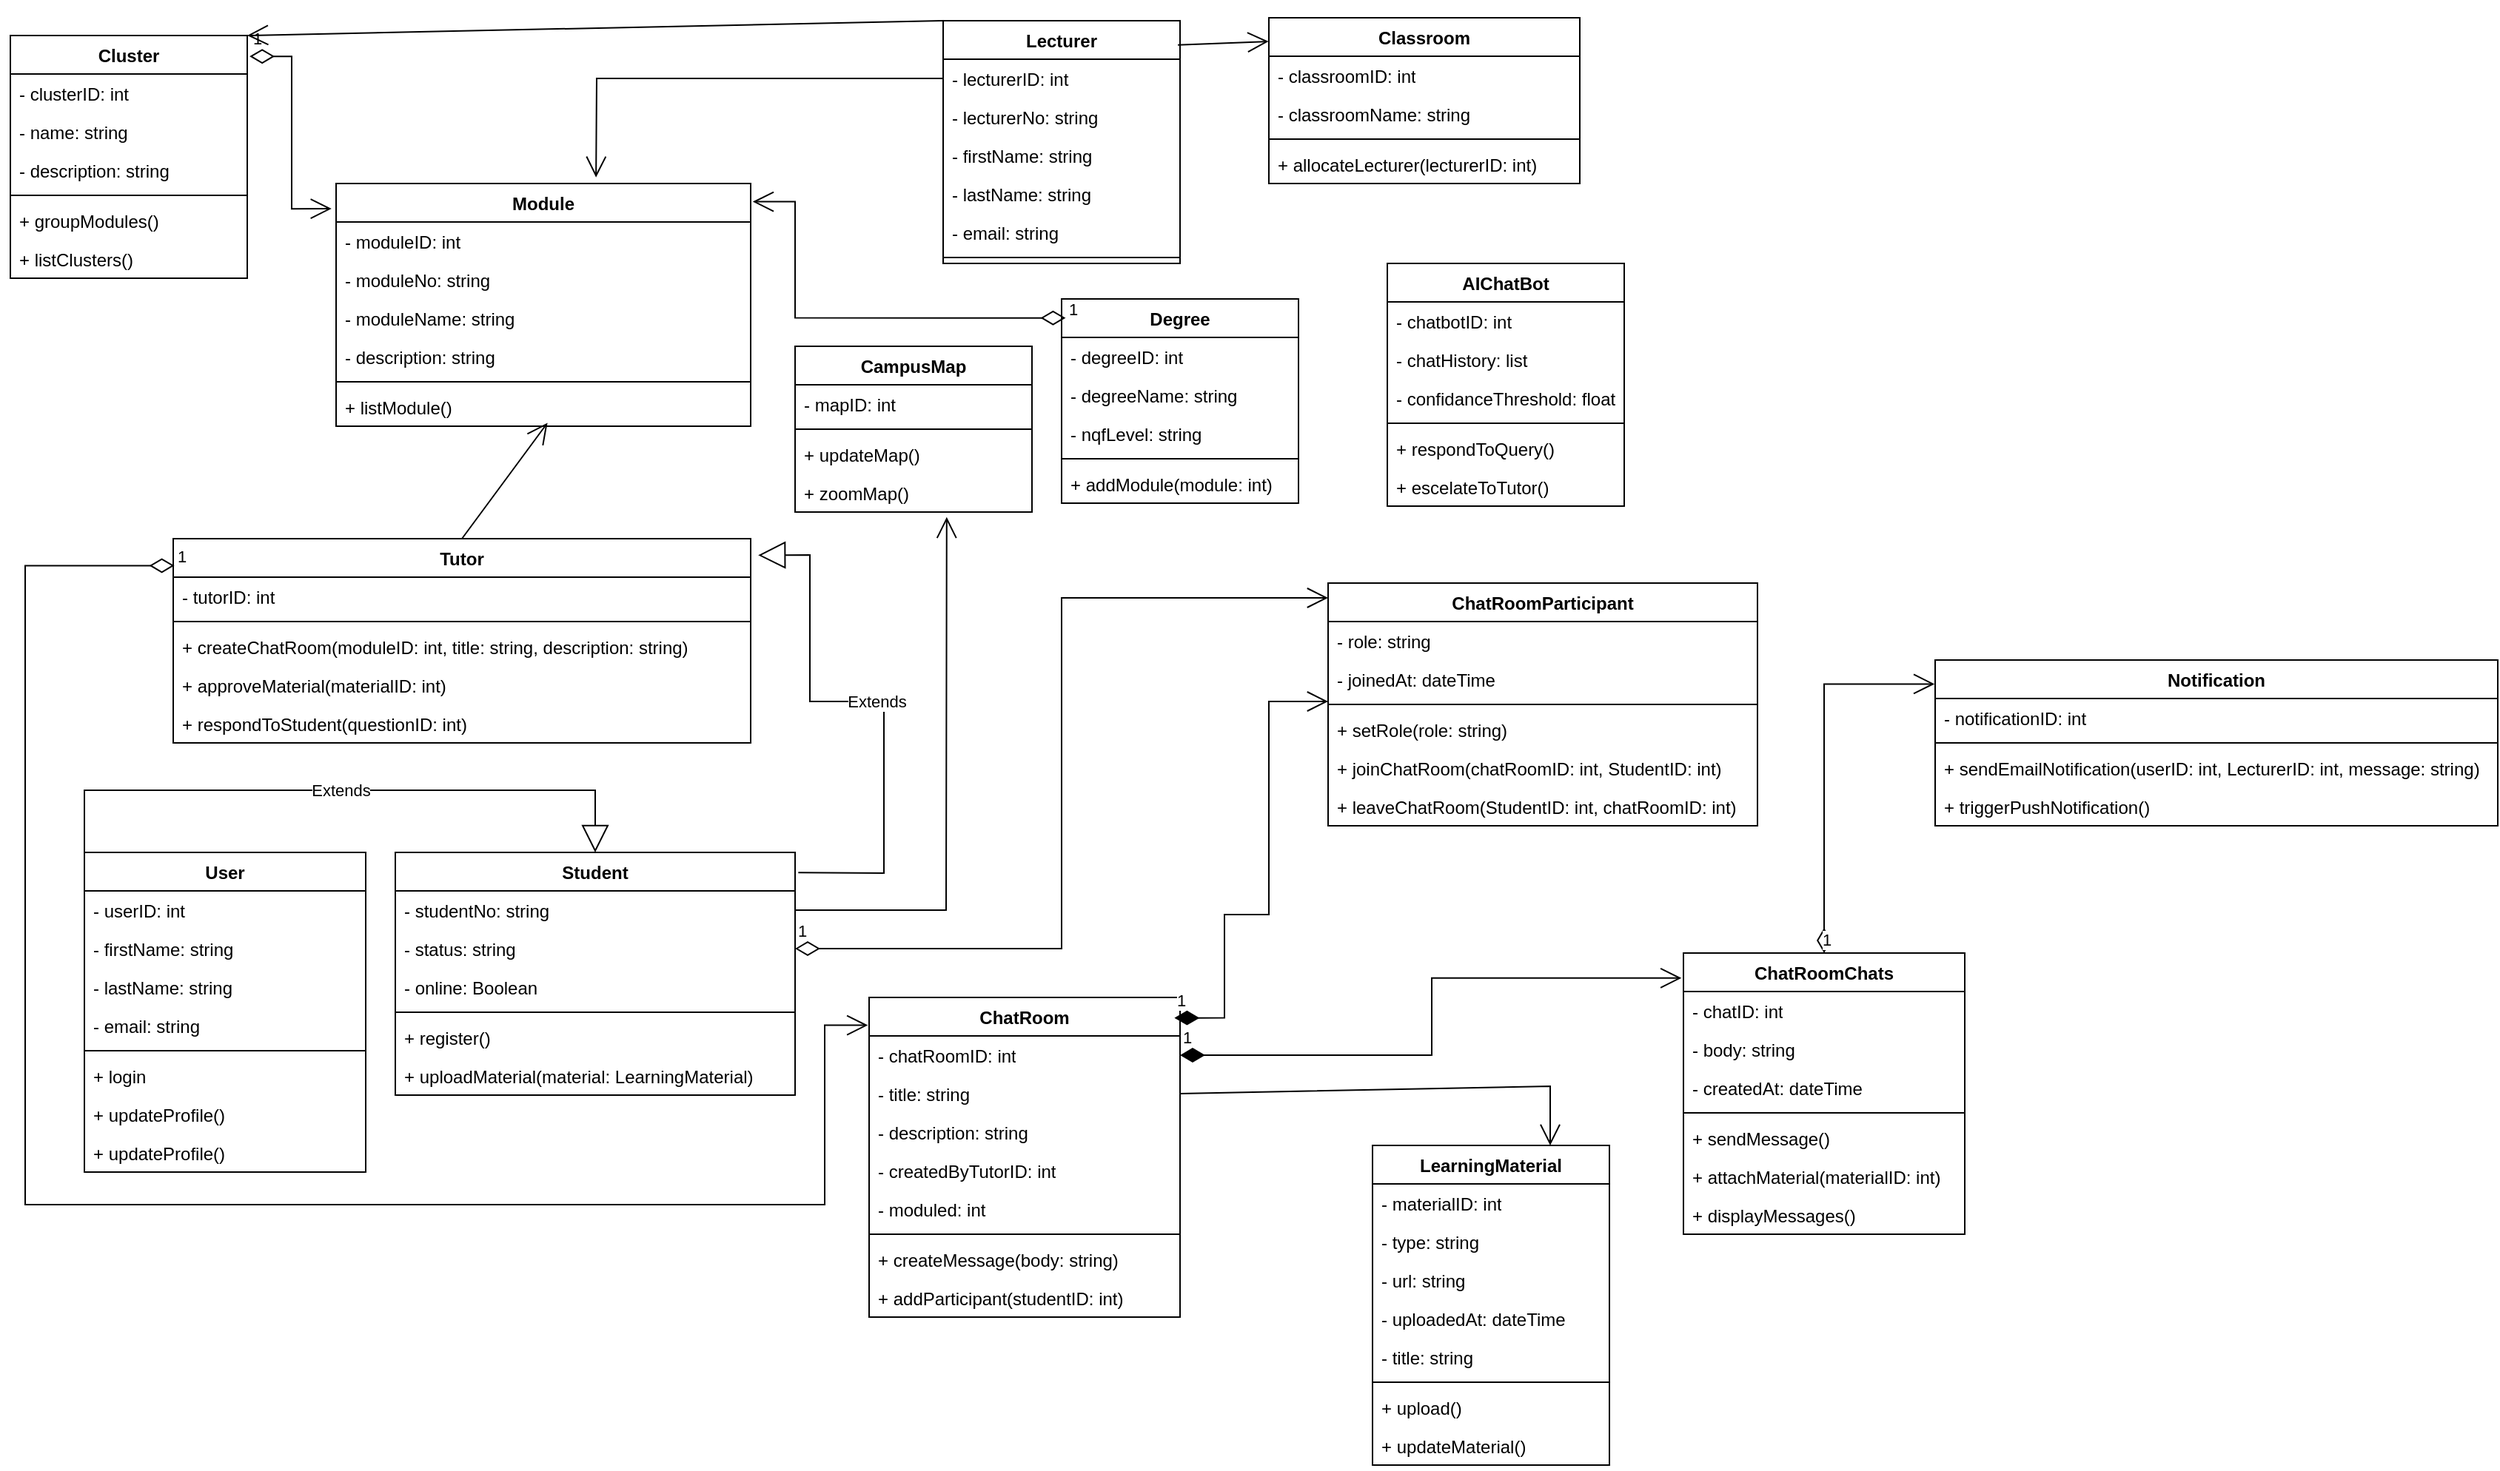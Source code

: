 <mxfile version="28.2.1">
  <diagram name="Page-1" id="RzoNcE1O-hAFfXt0U-ZB">
    <mxGraphModel dx="2680" dy="1010" grid="1" gridSize="10" guides="1" tooltips="1" connect="1" arrows="1" fold="1" page="1" pageScale="1" pageWidth="850" pageHeight="1100" math="0" shadow="0">
      <root>
        <mxCell id="0" />
        <mxCell id="1" parent="0" />
        <mxCell id="xAT7DCLB8gVVHeWRTHE6-2" value="Module" style="swimlane;fontStyle=1;align=center;verticalAlign=top;childLayout=stackLayout;horizontal=1;startSize=26;horizontalStack=0;resizeParent=1;resizeParentMax=0;resizeLast=0;collapsible=1;marginBottom=0;whiteSpace=wrap;html=1;" vertex="1" parent="1">
          <mxGeometry x="-340" y="150" width="280" height="164" as="geometry" />
        </mxCell>
        <mxCell id="xAT7DCLB8gVVHeWRTHE6-9" value="- moduleID: int" style="text;strokeColor=none;fillColor=none;align=left;verticalAlign=top;spacingLeft=4;spacingRight=4;overflow=hidden;rotatable=0;points=[[0,0.5],[1,0.5]];portConstraint=eastwest;whiteSpace=wrap;html=1;" vertex="1" parent="xAT7DCLB8gVVHeWRTHE6-2">
          <mxGeometry y="26" width="280" height="26" as="geometry" />
        </mxCell>
        <mxCell id="xAT7DCLB8gVVHeWRTHE6-8" value="- moduleNo: string" style="text;strokeColor=none;fillColor=none;align=left;verticalAlign=top;spacingLeft=4;spacingRight=4;overflow=hidden;rotatable=0;points=[[0,0.5],[1,0.5]];portConstraint=eastwest;whiteSpace=wrap;html=1;" vertex="1" parent="xAT7DCLB8gVVHeWRTHE6-2">
          <mxGeometry y="52" width="280" height="26" as="geometry" />
        </mxCell>
        <mxCell id="xAT7DCLB8gVVHeWRTHE6-7" value="- moduleName: string" style="text;strokeColor=none;fillColor=none;align=left;verticalAlign=top;spacingLeft=4;spacingRight=4;overflow=hidden;rotatable=0;points=[[0,0.5],[1,0.5]];portConstraint=eastwest;whiteSpace=wrap;html=1;" vertex="1" parent="xAT7DCLB8gVVHeWRTHE6-2">
          <mxGeometry y="78" width="280" height="26" as="geometry" />
        </mxCell>
        <mxCell id="xAT7DCLB8gVVHeWRTHE6-3" value="&lt;div&gt;- description: string&lt;/div&gt;" style="text;strokeColor=none;fillColor=none;align=left;verticalAlign=top;spacingLeft=4;spacingRight=4;overflow=hidden;rotatable=0;points=[[0,0.5],[1,0.5]];portConstraint=eastwest;whiteSpace=wrap;html=1;" vertex="1" parent="xAT7DCLB8gVVHeWRTHE6-2">
          <mxGeometry y="104" width="280" height="26" as="geometry" />
        </mxCell>
        <mxCell id="xAT7DCLB8gVVHeWRTHE6-4" value="" style="line;strokeWidth=1;fillColor=none;align=left;verticalAlign=middle;spacingTop=-1;spacingLeft=3;spacingRight=3;rotatable=0;labelPosition=right;points=[];portConstraint=eastwest;strokeColor=inherit;" vertex="1" parent="xAT7DCLB8gVVHeWRTHE6-2">
          <mxGeometry y="130" width="280" height="8" as="geometry" />
        </mxCell>
        <mxCell id="xAT7DCLB8gVVHeWRTHE6-6" value="+ listModule()" style="text;strokeColor=none;fillColor=none;align=left;verticalAlign=top;spacingLeft=4;spacingRight=4;overflow=hidden;rotatable=0;points=[[0,0.5],[1,0.5]];portConstraint=eastwest;whiteSpace=wrap;html=1;" vertex="1" parent="xAT7DCLB8gVVHeWRTHE6-2">
          <mxGeometry y="138" width="280" height="26" as="geometry" />
        </mxCell>
        <mxCell id="xAT7DCLB8gVVHeWRTHE6-11" value="ChatRoom" style="swimlane;fontStyle=1;align=center;verticalAlign=top;childLayout=stackLayout;horizontal=1;startSize=26;horizontalStack=0;resizeParent=1;resizeParentMax=0;resizeLast=0;collapsible=1;marginBottom=0;whiteSpace=wrap;html=1;" vertex="1" parent="1">
          <mxGeometry x="20" y="700" width="210" height="216" as="geometry" />
        </mxCell>
        <mxCell id="xAT7DCLB8gVVHeWRTHE6-122" value="- chatRoomID: int" style="text;strokeColor=none;fillColor=none;align=left;verticalAlign=top;spacingLeft=4;spacingRight=4;overflow=hidden;rotatable=0;points=[[0,0.5],[1,0.5]];portConstraint=eastwest;whiteSpace=wrap;html=1;" vertex="1" parent="xAT7DCLB8gVVHeWRTHE6-11">
          <mxGeometry y="26" width="210" height="26" as="geometry" />
        </mxCell>
        <mxCell id="xAT7DCLB8gVVHeWRTHE6-19" value="- title: string" style="text;strokeColor=none;fillColor=none;align=left;verticalAlign=top;spacingLeft=4;spacingRight=4;overflow=hidden;rotatable=0;points=[[0,0.5],[1,0.5]];portConstraint=eastwest;whiteSpace=wrap;html=1;" vertex="1" parent="xAT7DCLB8gVVHeWRTHE6-11">
          <mxGeometry y="52" width="210" height="26" as="geometry" />
        </mxCell>
        <mxCell id="xAT7DCLB8gVVHeWRTHE6-18" value="- description: string" style="text;strokeColor=none;fillColor=none;align=left;verticalAlign=top;spacingLeft=4;spacingRight=4;overflow=hidden;rotatable=0;points=[[0,0.5],[1,0.5]];portConstraint=eastwest;whiteSpace=wrap;html=1;" vertex="1" parent="xAT7DCLB8gVVHeWRTHE6-11">
          <mxGeometry y="78" width="210" height="26" as="geometry" />
        </mxCell>
        <mxCell id="xAT7DCLB8gVVHeWRTHE6-17" value="- createdByTutorID: int" style="text;strokeColor=none;fillColor=none;align=left;verticalAlign=top;spacingLeft=4;spacingRight=4;overflow=hidden;rotatable=0;points=[[0,0.5],[1,0.5]];portConstraint=eastwest;whiteSpace=wrap;html=1;" vertex="1" parent="xAT7DCLB8gVVHeWRTHE6-11">
          <mxGeometry y="104" width="210" height="26" as="geometry" />
        </mxCell>
        <mxCell id="xAT7DCLB8gVVHeWRTHE6-12" value="- moduled: int" style="text;strokeColor=none;fillColor=none;align=left;verticalAlign=top;spacingLeft=4;spacingRight=4;overflow=hidden;rotatable=0;points=[[0,0.5],[1,0.5]];portConstraint=eastwest;whiteSpace=wrap;html=1;" vertex="1" parent="xAT7DCLB8gVVHeWRTHE6-11">
          <mxGeometry y="130" width="210" height="26" as="geometry" />
        </mxCell>
        <mxCell id="xAT7DCLB8gVVHeWRTHE6-13" value="" style="line;strokeWidth=1;fillColor=none;align=left;verticalAlign=middle;spacingTop=-1;spacingLeft=3;spacingRight=3;rotatable=0;labelPosition=right;points=[];portConstraint=eastwest;strokeColor=inherit;" vertex="1" parent="xAT7DCLB8gVVHeWRTHE6-11">
          <mxGeometry y="156" width="210" height="8" as="geometry" />
        </mxCell>
        <mxCell id="xAT7DCLB8gVVHeWRTHE6-14" value="+ createMessage(body: string)" style="text;strokeColor=none;fillColor=none;align=left;verticalAlign=top;spacingLeft=4;spacingRight=4;overflow=hidden;rotatable=0;points=[[0,0.5],[1,0.5]];portConstraint=eastwest;whiteSpace=wrap;html=1;" vertex="1" parent="xAT7DCLB8gVVHeWRTHE6-11">
          <mxGeometry y="164" width="210" height="26" as="geometry" />
        </mxCell>
        <mxCell id="xAT7DCLB8gVVHeWRTHE6-20" value="+ addParticipant(studentID: int)" style="text;strokeColor=none;fillColor=none;align=left;verticalAlign=top;spacingLeft=4;spacingRight=4;overflow=hidden;rotatable=0;points=[[0,0.5],[1,0.5]];portConstraint=eastwest;whiteSpace=wrap;html=1;" vertex="1" parent="xAT7DCLB8gVVHeWRTHE6-11">
          <mxGeometry y="190" width="210" height="26" as="geometry" />
        </mxCell>
        <mxCell id="xAT7DCLB8gVVHeWRTHE6-21" value="ChatRoomChats" style="swimlane;fontStyle=1;align=center;verticalAlign=top;childLayout=stackLayout;horizontal=1;startSize=26;horizontalStack=0;resizeParent=1;resizeParentMax=0;resizeLast=0;collapsible=1;marginBottom=0;whiteSpace=wrap;html=1;" vertex="1" parent="1">
          <mxGeometry x="570" y="670" width="190" height="190" as="geometry">
            <mxRectangle x="570" y="52" width="100" height="30" as="alternateBounds" />
          </mxGeometry>
        </mxCell>
        <mxCell id="xAT7DCLB8gVVHeWRTHE6-27" value="- chatID: int" style="text;strokeColor=none;fillColor=none;align=left;verticalAlign=top;spacingLeft=4;spacingRight=4;overflow=hidden;rotatable=0;points=[[0,0.5],[1,0.5]];portConstraint=eastwest;whiteSpace=wrap;html=1;" vertex="1" parent="xAT7DCLB8gVVHeWRTHE6-21">
          <mxGeometry y="26" width="190" height="26" as="geometry" />
        </mxCell>
        <mxCell id="xAT7DCLB8gVVHeWRTHE6-26" value="- body: string" style="text;strokeColor=none;fillColor=none;align=left;verticalAlign=top;spacingLeft=4;spacingRight=4;overflow=hidden;rotatable=0;points=[[0,0.5],[1,0.5]];portConstraint=eastwest;whiteSpace=wrap;html=1;" vertex="1" parent="xAT7DCLB8gVVHeWRTHE6-21">
          <mxGeometry y="52" width="190" height="26" as="geometry" />
        </mxCell>
        <mxCell id="xAT7DCLB8gVVHeWRTHE6-25" value="- createdAt: dateTime" style="text;strokeColor=none;fillColor=none;align=left;verticalAlign=top;spacingLeft=4;spacingRight=4;overflow=hidden;rotatable=0;points=[[0,0.5],[1,0.5]];portConstraint=eastwest;whiteSpace=wrap;html=1;" vertex="1" parent="xAT7DCLB8gVVHeWRTHE6-21">
          <mxGeometry y="78" width="190" height="26" as="geometry" />
        </mxCell>
        <mxCell id="xAT7DCLB8gVVHeWRTHE6-23" value="" style="line;strokeWidth=1;fillColor=none;align=left;verticalAlign=middle;spacingTop=-1;spacingLeft=3;spacingRight=3;rotatable=0;labelPosition=right;points=[];portConstraint=eastwest;strokeColor=inherit;" vertex="1" parent="xAT7DCLB8gVVHeWRTHE6-21">
          <mxGeometry y="104" width="190" height="8" as="geometry" />
        </mxCell>
        <mxCell id="xAT7DCLB8gVVHeWRTHE6-24" value="+ sendMessage()" style="text;strokeColor=none;fillColor=none;align=left;verticalAlign=top;spacingLeft=4;spacingRight=4;overflow=hidden;rotatable=0;points=[[0,0.5],[1,0.5]];portConstraint=eastwest;whiteSpace=wrap;html=1;" vertex="1" parent="xAT7DCLB8gVVHeWRTHE6-21">
          <mxGeometry y="112" width="190" height="26" as="geometry" />
        </mxCell>
        <mxCell id="xAT7DCLB8gVVHeWRTHE6-28" value="+ attachMaterial(materialID: int)" style="text;strokeColor=none;fillColor=none;align=left;verticalAlign=top;spacingLeft=4;spacingRight=4;overflow=hidden;rotatable=0;points=[[0,0.5],[1,0.5]];portConstraint=eastwest;whiteSpace=wrap;html=1;" vertex="1" parent="xAT7DCLB8gVVHeWRTHE6-21">
          <mxGeometry y="138" width="190" height="26" as="geometry" />
        </mxCell>
        <mxCell id="xAT7DCLB8gVVHeWRTHE6-132" value="+ displayMessages()" style="text;strokeColor=none;fillColor=none;align=left;verticalAlign=top;spacingLeft=4;spacingRight=4;overflow=hidden;rotatable=0;points=[[0,0.5],[1,0.5]];portConstraint=eastwest;whiteSpace=wrap;html=1;" vertex="1" parent="xAT7DCLB8gVVHeWRTHE6-21">
          <mxGeometry y="164" width="190" height="26" as="geometry" />
        </mxCell>
        <mxCell id="xAT7DCLB8gVVHeWRTHE6-31" value="ChatRoomParticipant" style="swimlane;fontStyle=1;align=center;verticalAlign=top;childLayout=stackLayout;horizontal=1;startSize=26;horizontalStack=0;resizeParent=1;resizeParentMax=0;resizeLast=0;collapsible=1;marginBottom=0;whiteSpace=wrap;html=1;" vertex="1" parent="1">
          <mxGeometry x="330" y="420" width="290" height="164" as="geometry" />
        </mxCell>
        <mxCell id="xAT7DCLB8gVVHeWRTHE6-35" value="- role: string" style="text;strokeColor=none;fillColor=none;align=left;verticalAlign=top;spacingLeft=4;spacingRight=4;overflow=hidden;rotatable=0;points=[[0,0.5],[1,0.5]];portConstraint=eastwest;whiteSpace=wrap;html=1;" vertex="1" parent="xAT7DCLB8gVVHeWRTHE6-31">
          <mxGeometry y="26" width="290" height="26" as="geometry" />
        </mxCell>
        <mxCell id="xAT7DCLB8gVVHeWRTHE6-36" value="- joinedAt: dateTime" style="text;strokeColor=none;fillColor=none;align=left;verticalAlign=top;spacingLeft=4;spacingRight=4;overflow=hidden;rotatable=0;points=[[0,0.5],[1,0.5]];portConstraint=eastwest;whiteSpace=wrap;html=1;" vertex="1" parent="xAT7DCLB8gVVHeWRTHE6-31">
          <mxGeometry y="52" width="290" height="26" as="geometry" />
        </mxCell>
        <mxCell id="xAT7DCLB8gVVHeWRTHE6-33" value="" style="line;strokeWidth=1;fillColor=none;align=left;verticalAlign=middle;spacingTop=-1;spacingLeft=3;spacingRight=3;rotatable=0;labelPosition=right;points=[];portConstraint=eastwest;strokeColor=inherit;" vertex="1" parent="xAT7DCLB8gVVHeWRTHE6-31">
          <mxGeometry y="78" width="290" height="8" as="geometry" />
        </mxCell>
        <mxCell id="xAT7DCLB8gVVHeWRTHE6-34" value="+ setRole(role: string)" style="text;strokeColor=none;fillColor=none;align=left;verticalAlign=top;spacingLeft=4;spacingRight=4;overflow=hidden;rotatable=0;points=[[0,0.5],[1,0.5]];portConstraint=eastwest;whiteSpace=wrap;html=1;" vertex="1" parent="xAT7DCLB8gVVHeWRTHE6-31">
          <mxGeometry y="86" width="290" height="26" as="geometry" />
        </mxCell>
        <mxCell id="xAT7DCLB8gVVHeWRTHE6-55" value="+ joinChatRoom(chatRoomID: int, StudentID: int)" style="text;strokeColor=none;fillColor=none;align=left;verticalAlign=top;spacingLeft=4;spacingRight=4;overflow=hidden;rotatable=0;points=[[0,0.5],[1,0.5]];portConstraint=eastwest;whiteSpace=wrap;html=1;" vertex="1" parent="xAT7DCLB8gVVHeWRTHE6-31">
          <mxGeometry y="112" width="290" height="26" as="geometry" />
        </mxCell>
        <mxCell id="xAT7DCLB8gVVHeWRTHE6-38" value="+ leaveChatRoom(StudentID: int, chatRoomID: int)" style="text;strokeColor=none;fillColor=none;align=left;verticalAlign=top;spacingLeft=4;spacingRight=4;overflow=hidden;rotatable=0;points=[[0,0.5],[1,0.5]];portConstraint=eastwest;whiteSpace=wrap;html=1;" vertex="1" parent="xAT7DCLB8gVVHeWRTHE6-31">
          <mxGeometry y="138" width="290" height="26" as="geometry" />
        </mxCell>
        <mxCell id="xAT7DCLB8gVVHeWRTHE6-40" value="User" style="swimlane;fontStyle=1;align=center;verticalAlign=top;childLayout=stackLayout;horizontal=1;startSize=26;horizontalStack=0;resizeParent=1;resizeParentMax=0;resizeLast=0;collapsible=1;marginBottom=0;whiteSpace=wrap;html=1;" vertex="1" parent="1">
          <mxGeometry x="-510" y="602" width="190" height="216" as="geometry" />
        </mxCell>
        <mxCell id="xAT7DCLB8gVVHeWRTHE6-46" value="- userID: int" style="text;strokeColor=none;fillColor=none;align=left;verticalAlign=top;spacingLeft=4;spacingRight=4;overflow=hidden;rotatable=0;points=[[0,0.5],[1,0.5]];portConstraint=eastwest;whiteSpace=wrap;html=1;" vertex="1" parent="xAT7DCLB8gVVHeWRTHE6-40">
          <mxGeometry y="26" width="190" height="26" as="geometry" />
        </mxCell>
        <mxCell id="xAT7DCLB8gVVHeWRTHE6-45" value="- firstName: string" style="text;strokeColor=none;fillColor=none;align=left;verticalAlign=top;spacingLeft=4;spacingRight=4;overflow=hidden;rotatable=0;points=[[0,0.5],[1,0.5]];portConstraint=eastwest;whiteSpace=wrap;html=1;" vertex="1" parent="xAT7DCLB8gVVHeWRTHE6-40">
          <mxGeometry y="52" width="190" height="26" as="geometry" />
        </mxCell>
        <mxCell id="xAT7DCLB8gVVHeWRTHE6-44" value="- lastName: string" style="text;strokeColor=none;fillColor=none;align=left;verticalAlign=top;spacingLeft=4;spacingRight=4;overflow=hidden;rotatable=0;points=[[0,0.5],[1,0.5]];portConstraint=eastwest;whiteSpace=wrap;html=1;" vertex="1" parent="xAT7DCLB8gVVHeWRTHE6-40">
          <mxGeometry y="78" width="190" height="26" as="geometry" />
        </mxCell>
        <mxCell id="xAT7DCLB8gVVHeWRTHE6-41" value="- email: string" style="text;strokeColor=none;fillColor=none;align=left;verticalAlign=top;spacingLeft=4;spacingRight=4;overflow=hidden;rotatable=0;points=[[0,0.5],[1,0.5]];portConstraint=eastwest;whiteSpace=wrap;html=1;" vertex="1" parent="xAT7DCLB8gVVHeWRTHE6-40">
          <mxGeometry y="104" width="190" height="26" as="geometry" />
        </mxCell>
        <mxCell id="xAT7DCLB8gVVHeWRTHE6-42" value="" style="line;strokeWidth=1;fillColor=none;align=left;verticalAlign=middle;spacingTop=-1;spacingLeft=3;spacingRight=3;rotatable=0;labelPosition=right;points=[];portConstraint=eastwest;strokeColor=inherit;" vertex="1" parent="xAT7DCLB8gVVHeWRTHE6-40">
          <mxGeometry y="130" width="190" height="8" as="geometry" />
        </mxCell>
        <mxCell id="xAT7DCLB8gVVHeWRTHE6-43" value="+ login" style="text;strokeColor=none;fillColor=none;align=left;verticalAlign=top;spacingLeft=4;spacingRight=4;overflow=hidden;rotatable=0;points=[[0,0.5],[1,0.5]];portConstraint=eastwest;whiteSpace=wrap;html=1;" vertex="1" parent="xAT7DCLB8gVVHeWRTHE6-40">
          <mxGeometry y="138" width="190" height="26" as="geometry" />
        </mxCell>
        <mxCell id="xAT7DCLB8gVVHeWRTHE6-47" value="+ updateProfile()" style="text;strokeColor=none;fillColor=none;align=left;verticalAlign=top;spacingLeft=4;spacingRight=4;overflow=hidden;rotatable=0;points=[[0,0.5],[1,0.5]];portConstraint=eastwest;whiteSpace=wrap;html=1;" vertex="1" parent="xAT7DCLB8gVVHeWRTHE6-40">
          <mxGeometry y="164" width="190" height="26" as="geometry" />
        </mxCell>
        <mxCell id="xAT7DCLB8gVVHeWRTHE6-48" value="+ updateProfile()" style="text;strokeColor=none;fillColor=none;align=left;verticalAlign=top;spacingLeft=4;spacingRight=4;overflow=hidden;rotatable=0;points=[[0,0.5],[1,0.5]];portConstraint=eastwest;whiteSpace=wrap;html=1;" vertex="1" parent="xAT7DCLB8gVVHeWRTHE6-40">
          <mxGeometry y="190" width="190" height="26" as="geometry" />
        </mxCell>
        <mxCell id="xAT7DCLB8gVVHeWRTHE6-49" value="Extends" style="endArrow=block;endSize=16;endFill=0;html=1;rounded=0;exitX=0;exitY=0;exitDx=0;exitDy=0;" edge="1" parent="1" source="xAT7DCLB8gVVHeWRTHE6-40" target="xAT7DCLB8gVVHeWRTHE6-50">
          <mxGeometry width="160" relative="1" as="geometry">
            <mxPoint x="340" y="550" as="sourcePoint" />
            <mxPoint x="10" y="560" as="targetPoint" />
            <Array as="points">
              <mxPoint x="-510" y="560" />
              <mxPoint x="-165" y="560" />
            </Array>
          </mxGeometry>
        </mxCell>
        <mxCell id="xAT7DCLB8gVVHeWRTHE6-50" value="Student" style="swimlane;fontStyle=1;align=center;verticalAlign=top;childLayout=stackLayout;horizontal=1;startSize=26;horizontalStack=0;resizeParent=1;resizeParentMax=0;resizeLast=0;collapsible=1;marginBottom=0;whiteSpace=wrap;html=1;" vertex="1" parent="1">
          <mxGeometry x="-300" y="602" width="270" height="164" as="geometry" />
        </mxCell>
        <mxCell id="xAT7DCLB8gVVHeWRTHE6-101" value="- studentNo: string" style="text;strokeColor=none;fillColor=none;align=left;verticalAlign=top;spacingLeft=4;spacingRight=4;overflow=hidden;rotatable=0;points=[[0,0.5],[1,0.5]];portConstraint=eastwest;whiteSpace=wrap;html=1;" vertex="1" parent="xAT7DCLB8gVVHeWRTHE6-50">
          <mxGeometry y="26" width="270" height="26" as="geometry" />
        </mxCell>
        <mxCell id="xAT7DCLB8gVVHeWRTHE6-99" value="- status: string" style="text;strokeColor=none;fillColor=none;align=left;verticalAlign=top;spacingLeft=4;spacingRight=4;overflow=hidden;rotatable=0;points=[[0,0.5],[1,0.5]];portConstraint=eastwest;whiteSpace=wrap;html=1;" vertex="1" parent="xAT7DCLB8gVVHeWRTHE6-50">
          <mxGeometry y="52" width="270" height="26" as="geometry" />
        </mxCell>
        <mxCell id="xAT7DCLB8gVVHeWRTHE6-51" value="- online: Boolean" style="text;strokeColor=none;fillColor=none;align=left;verticalAlign=top;spacingLeft=4;spacingRight=4;overflow=hidden;rotatable=0;points=[[0,0.5],[1,0.5]];portConstraint=eastwest;whiteSpace=wrap;html=1;" vertex="1" parent="xAT7DCLB8gVVHeWRTHE6-50">
          <mxGeometry y="78" width="270" height="26" as="geometry" />
        </mxCell>
        <mxCell id="xAT7DCLB8gVVHeWRTHE6-52" value="" style="line;strokeWidth=1;fillColor=none;align=left;verticalAlign=middle;spacingTop=-1;spacingLeft=3;spacingRight=3;rotatable=0;labelPosition=right;points=[];portConstraint=eastwest;strokeColor=inherit;" vertex="1" parent="xAT7DCLB8gVVHeWRTHE6-50">
          <mxGeometry y="104" width="270" height="8" as="geometry" />
        </mxCell>
        <mxCell id="xAT7DCLB8gVVHeWRTHE6-53" value="+ register()" style="text;strokeColor=none;fillColor=none;align=left;verticalAlign=top;spacingLeft=4;spacingRight=4;overflow=hidden;rotatable=0;points=[[0,0.5],[1,0.5]];portConstraint=eastwest;whiteSpace=wrap;html=1;" vertex="1" parent="xAT7DCLB8gVVHeWRTHE6-50">
          <mxGeometry y="112" width="270" height="26" as="geometry" />
        </mxCell>
        <mxCell id="xAT7DCLB8gVVHeWRTHE6-100" value="+ uploadMaterial(material: LearningMaterial)" style="text;strokeColor=none;fillColor=none;align=left;verticalAlign=top;spacingLeft=4;spacingRight=4;overflow=hidden;rotatable=0;points=[[0,0.5],[1,0.5]];portConstraint=eastwest;whiteSpace=wrap;html=1;" vertex="1" parent="xAT7DCLB8gVVHeWRTHE6-50">
          <mxGeometry y="138" width="270" height="26" as="geometry" />
        </mxCell>
        <mxCell id="xAT7DCLB8gVVHeWRTHE6-56" value="Tutor" style="swimlane;fontStyle=1;align=center;verticalAlign=top;childLayout=stackLayout;horizontal=1;startSize=26;horizontalStack=0;resizeParent=1;resizeParentMax=0;resizeLast=0;collapsible=1;marginBottom=0;whiteSpace=wrap;html=1;" vertex="1" parent="1">
          <mxGeometry x="-450" y="390" width="390" height="138" as="geometry" />
        </mxCell>
        <mxCell id="xAT7DCLB8gVVHeWRTHE6-62" value="- tutorID: int" style="text;strokeColor=none;fillColor=none;align=left;verticalAlign=top;spacingLeft=4;spacingRight=4;overflow=hidden;rotatable=0;points=[[0,0.5],[1,0.5]];portConstraint=eastwest;whiteSpace=wrap;html=1;" vertex="1" parent="xAT7DCLB8gVVHeWRTHE6-56">
          <mxGeometry y="26" width="390" height="26" as="geometry" />
        </mxCell>
        <mxCell id="xAT7DCLB8gVVHeWRTHE6-59" value="" style="line;strokeWidth=1;fillColor=none;align=left;verticalAlign=middle;spacingTop=-1;spacingLeft=3;spacingRight=3;rotatable=0;labelPosition=right;points=[];portConstraint=eastwest;strokeColor=inherit;" vertex="1" parent="xAT7DCLB8gVVHeWRTHE6-56">
          <mxGeometry y="52" width="390" height="8" as="geometry" />
        </mxCell>
        <mxCell id="xAT7DCLB8gVVHeWRTHE6-60" value="+ createChatRoom(moduleID: int, title: string, description: string)" style="text;strokeColor=none;fillColor=none;align=left;verticalAlign=top;spacingLeft=4;spacingRight=4;overflow=hidden;rotatable=0;points=[[0,0.5],[1,0.5]];portConstraint=eastwest;whiteSpace=wrap;html=1;" vertex="1" parent="xAT7DCLB8gVVHeWRTHE6-56">
          <mxGeometry y="60" width="390" height="26" as="geometry" />
        </mxCell>
        <mxCell id="xAT7DCLB8gVVHeWRTHE6-61" value="+ approveMaterial(materialID: int)" style="text;strokeColor=none;fillColor=none;align=left;verticalAlign=top;spacingLeft=4;spacingRight=4;overflow=hidden;rotatable=0;points=[[0,0.5],[1,0.5]];portConstraint=eastwest;whiteSpace=wrap;html=1;" vertex="1" parent="xAT7DCLB8gVVHeWRTHE6-56">
          <mxGeometry y="86" width="390" height="26" as="geometry" />
        </mxCell>
        <mxCell id="xAT7DCLB8gVVHeWRTHE6-102" value="+ respondToStudent(questionID: int)" style="text;strokeColor=none;fillColor=none;align=left;verticalAlign=top;spacingLeft=4;spacingRight=4;overflow=hidden;rotatable=0;points=[[0,0.5],[1,0.5]];portConstraint=eastwest;whiteSpace=wrap;html=1;" vertex="1" parent="xAT7DCLB8gVVHeWRTHE6-56">
          <mxGeometry y="112" width="390" height="26" as="geometry" />
        </mxCell>
        <mxCell id="xAT7DCLB8gVVHeWRTHE6-63" value="Extends" style="endArrow=block;endSize=16;endFill=0;html=1;rounded=0;exitX=1.008;exitY=0.083;exitDx=0;exitDy=0;exitPerimeter=0;entryX=1.013;entryY=0.081;entryDx=0;entryDy=0;entryPerimeter=0;" edge="1" parent="1" source="xAT7DCLB8gVVHeWRTHE6-50" target="xAT7DCLB8gVVHeWRTHE6-56">
          <mxGeometry width="160" relative="1" as="geometry">
            <mxPoint x="150" y="640" as="sourcePoint" />
            <mxPoint x="116" y="730" as="targetPoint" />
            <Array as="points">
              <mxPoint x="30" y="616" />
              <mxPoint x="30" y="500" />
              <mxPoint x="-20" y="500" />
              <mxPoint x="-20" y="401" />
            </Array>
          </mxGeometry>
        </mxCell>
        <mxCell id="xAT7DCLB8gVVHeWRTHE6-65" value="Lecturer" style="swimlane;fontStyle=1;align=center;verticalAlign=top;childLayout=stackLayout;horizontal=1;startSize=26;horizontalStack=0;resizeParent=1;resizeParentMax=0;resizeLast=0;collapsible=1;marginBottom=0;whiteSpace=wrap;html=1;" vertex="1" parent="1">
          <mxGeometry x="70" y="40" width="160" height="164" as="geometry" />
        </mxCell>
        <mxCell id="xAT7DCLB8gVVHeWRTHE6-104" value="- lecturerID: int" style="text;strokeColor=none;fillColor=none;align=left;verticalAlign=top;spacingLeft=4;spacingRight=4;overflow=hidden;rotatable=0;points=[[0,0.5],[1,0.5]];portConstraint=eastwest;whiteSpace=wrap;html=1;" vertex="1" parent="xAT7DCLB8gVVHeWRTHE6-65">
          <mxGeometry y="26" width="160" height="26" as="geometry" />
        </mxCell>
        <mxCell id="xAT7DCLB8gVVHeWRTHE6-103" value="- lecturerNo: string" style="text;strokeColor=none;fillColor=none;align=left;verticalAlign=top;spacingLeft=4;spacingRight=4;overflow=hidden;rotatable=0;points=[[0,0.5],[1,0.5]];portConstraint=eastwest;whiteSpace=wrap;html=1;" vertex="1" parent="xAT7DCLB8gVVHeWRTHE6-65">
          <mxGeometry y="52" width="160" height="26" as="geometry" />
        </mxCell>
        <mxCell id="xAT7DCLB8gVVHeWRTHE6-70" value="- firstName: string" style="text;strokeColor=none;fillColor=none;align=left;verticalAlign=top;spacingLeft=4;spacingRight=4;overflow=hidden;rotatable=0;points=[[0,0.5],[1,0.5]];portConstraint=eastwest;whiteSpace=wrap;html=1;" vertex="1" parent="xAT7DCLB8gVVHeWRTHE6-65">
          <mxGeometry y="78" width="160" height="26" as="geometry" />
        </mxCell>
        <mxCell id="xAT7DCLB8gVVHeWRTHE6-69" value="- lastName: string" style="text;strokeColor=none;fillColor=none;align=left;verticalAlign=top;spacingLeft=4;spacingRight=4;overflow=hidden;rotatable=0;points=[[0,0.5],[1,0.5]];portConstraint=eastwest;whiteSpace=wrap;html=1;" vertex="1" parent="xAT7DCLB8gVVHeWRTHE6-65">
          <mxGeometry y="104" width="160" height="26" as="geometry" />
        </mxCell>
        <mxCell id="xAT7DCLB8gVVHeWRTHE6-66" value="- email: string" style="text;strokeColor=none;fillColor=none;align=left;verticalAlign=top;spacingLeft=4;spacingRight=4;overflow=hidden;rotatable=0;points=[[0,0.5],[1,0.5]];portConstraint=eastwest;whiteSpace=wrap;html=1;" vertex="1" parent="xAT7DCLB8gVVHeWRTHE6-65">
          <mxGeometry y="130" width="160" height="26" as="geometry" />
        </mxCell>
        <mxCell id="xAT7DCLB8gVVHeWRTHE6-67" value="" style="line;strokeWidth=1;fillColor=none;align=left;verticalAlign=middle;spacingTop=-1;spacingLeft=3;spacingRight=3;rotatable=0;labelPosition=right;points=[];portConstraint=eastwest;strokeColor=inherit;" vertex="1" parent="xAT7DCLB8gVVHeWRTHE6-65">
          <mxGeometry y="156" width="160" height="8" as="geometry" />
        </mxCell>
        <mxCell id="xAT7DCLB8gVVHeWRTHE6-74" value="Notification" style="swimlane;fontStyle=1;align=center;verticalAlign=top;childLayout=stackLayout;horizontal=1;startSize=26;horizontalStack=0;resizeParent=1;resizeParentMax=0;resizeLast=0;collapsible=1;marginBottom=0;whiteSpace=wrap;html=1;" vertex="1" parent="1">
          <mxGeometry x="740" y="472" width="380" height="112" as="geometry" />
        </mxCell>
        <mxCell id="xAT7DCLB8gVVHeWRTHE6-96" value="- notificationID: int" style="text;strokeColor=none;fillColor=none;align=left;verticalAlign=top;spacingLeft=4;spacingRight=4;overflow=hidden;rotatable=0;points=[[0,0.5],[1,0.5]];portConstraint=eastwest;whiteSpace=wrap;html=1;" vertex="1" parent="xAT7DCLB8gVVHeWRTHE6-74">
          <mxGeometry y="26" width="380" height="26" as="geometry" />
        </mxCell>
        <mxCell id="xAT7DCLB8gVVHeWRTHE6-78" value="" style="line;strokeWidth=1;fillColor=none;align=left;verticalAlign=middle;spacingTop=-1;spacingLeft=3;spacingRight=3;rotatable=0;labelPosition=right;points=[];portConstraint=eastwest;strokeColor=inherit;" vertex="1" parent="xAT7DCLB8gVVHeWRTHE6-74">
          <mxGeometry y="52" width="380" height="8" as="geometry" />
        </mxCell>
        <mxCell id="xAT7DCLB8gVVHeWRTHE6-79" value="+ sendEmailNotification(userID: int, LecturerID: int, message: string)" style="text;strokeColor=none;fillColor=none;align=left;verticalAlign=top;spacingLeft=4;spacingRight=4;overflow=hidden;rotatable=0;points=[[0,0.5],[1,0.5]];portConstraint=eastwest;whiteSpace=wrap;html=1;" vertex="1" parent="xAT7DCLB8gVVHeWRTHE6-74">
          <mxGeometry y="60" width="380" height="26" as="geometry" />
        </mxCell>
        <mxCell id="xAT7DCLB8gVVHeWRTHE6-80" value="+ triggerPushNotification()" style="text;strokeColor=none;fillColor=none;align=left;verticalAlign=top;spacingLeft=4;spacingRight=4;overflow=hidden;rotatable=0;points=[[0,0.5],[1,0.5]];portConstraint=eastwest;whiteSpace=wrap;html=1;" vertex="1" parent="xAT7DCLB8gVVHeWRTHE6-74">
          <mxGeometry y="86" width="380" height="26" as="geometry" />
        </mxCell>
        <mxCell id="xAT7DCLB8gVVHeWRTHE6-81" value="AIChatBot" style="swimlane;fontStyle=1;align=center;verticalAlign=top;childLayout=stackLayout;horizontal=1;startSize=26;horizontalStack=0;resizeParent=1;resizeParentMax=0;resizeLast=0;collapsible=1;marginBottom=0;whiteSpace=wrap;html=1;" vertex="1" parent="1">
          <mxGeometry x="370" y="204" width="160" height="164" as="geometry" />
        </mxCell>
        <mxCell id="xAT7DCLB8gVVHeWRTHE6-82" value="- chatbotID: int" style="text;strokeColor=none;fillColor=none;align=left;verticalAlign=top;spacingLeft=4;spacingRight=4;overflow=hidden;rotatable=0;points=[[0,0.5],[1,0.5]];portConstraint=eastwest;whiteSpace=wrap;html=1;" vertex="1" parent="xAT7DCLB8gVVHeWRTHE6-81">
          <mxGeometry y="26" width="160" height="26" as="geometry" />
        </mxCell>
        <mxCell id="xAT7DCLB8gVVHeWRTHE6-83" value="- chatHistory: list" style="text;strokeColor=none;fillColor=none;align=left;verticalAlign=top;spacingLeft=4;spacingRight=4;overflow=hidden;rotatable=0;points=[[0,0.5],[1,0.5]];portConstraint=eastwest;whiteSpace=wrap;html=1;" vertex="1" parent="xAT7DCLB8gVVHeWRTHE6-81">
          <mxGeometry y="52" width="160" height="26" as="geometry" />
        </mxCell>
        <mxCell id="xAT7DCLB8gVVHeWRTHE6-84" value="- confidanceThreshold: float" style="text;strokeColor=none;fillColor=none;align=left;verticalAlign=top;spacingLeft=4;spacingRight=4;overflow=hidden;rotatable=0;points=[[0,0.5],[1,0.5]];portConstraint=eastwest;whiteSpace=wrap;html=1;" vertex="1" parent="xAT7DCLB8gVVHeWRTHE6-81">
          <mxGeometry y="78" width="160" height="26" as="geometry" />
        </mxCell>
        <mxCell id="xAT7DCLB8gVVHeWRTHE6-85" value="" style="line;strokeWidth=1;fillColor=none;align=left;verticalAlign=middle;spacingTop=-1;spacingLeft=3;spacingRight=3;rotatable=0;labelPosition=right;points=[];portConstraint=eastwest;strokeColor=inherit;" vertex="1" parent="xAT7DCLB8gVVHeWRTHE6-81">
          <mxGeometry y="104" width="160" height="8" as="geometry" />
        </mxCell>
        <mxCell id="xAT7DCLB8gVVHeWRTHE6-86" value="+ respondToQuery()" style="text;strokeColor=none;fillColor=none;align=left;verticalAlign=top;spacingLeft=4;spacingRight=4;overflow=hidden;rotatable=0;points=[[0,0.5],[1,0.5]];portConstraint=eastwest;whiteSpace=wrap;html=1;" vertex="1" parent="xAT7DCLB8gVVHeWRTHE6-81">
          <mxGeometry y="112" width="160" height="26" as="geometry" />
        </mxCell>
        <mxCell id="xAT7DCLB8gVVHeWRTHE6-87" value="+ escelateToTutor()" style="text;strokeColor=none;fillColor=none;align=left;verticalAlign=top;spacingLeft=4;spacingRight=4;overflow=hidden;rotatable=0;points=[[0,0.5],[1,0.5]];portConstraint=eastwest;whiteSpace=wrap;html=1;" vertex="1" parent="xAT7DCLB8gVVHeWRTHE6-81">
          <mxGeometry y="138" width="160" height="26" as="geometry" />
        </mxCell>
        <mxCell id="xAT7DCLB8gVVHeWRTHE6-88" value="CampusMap" style="swimlane;fontStyle=1;align=center;verticalAlign=top;childLayout=stackLayout;horizontal=1;startSize=26;horizontalStack=0;resizeParent=1;resizeParentMax=0;resizeLast=0;collapsible=1;marginBottom=0;whiteSpace=wrap;html=1;" vertex="1" parent="1">
          <mxGeometry x="-30" y="260" width="160" height="112" as="geometry" />
        </mxCell>
        <mxCell id="xAT7DCLB8gVVHeWRTHE6-89" value="- mapID: int" style="text;strokeColor=none;fillColor=none;align=left;verticalAlign=top;spacingLeft=4;spacingRight=4;overflow=hidden;rotatable=0;points=[[0,0.5],[1,0.5]];portConstraint=eastwest;whiteSpace=wrap;html=1;" vertex="1" parent="xAT7DCLB8gVVHeWRTHE6-88">
          <mxGeometry y="26" width="160" height="26" as="geometry" />
        </mxCell>
        <mxCell id="xAT7DCLB8gVVHeWRTHE6-92" value="" style="line;strokeWidth=1;fillColor=none;align=left;verticalAlign=middle;spacingTop=-1;spacingLeft=3;spacingRight=3;rotatable=0;labelPosition=right;points=[];portConstraint=eastwest;strokeColor=inherit;" vertex="1" parent="xAT7DCLB8gVVHeWRTHE6-88">
          <mxGeometry y="52" width="160" height="8" as="geometry" />
        </mxCell>
        <mxCell id="xAT7DCLB8gVVHeWRTHE6-93" value="+ updateMap()" style="text;strokeColor=none;fillColor=none;align=left;verticalAlign=top;spacingLeft=4;spacingRight=4;overflow=hidden;rotatable=0;points=[[0,0.5],[1,0.5]];portConstraint=eastwest;whiteSpace=wrap;html=1;" vertex="1" parent="xAT7DCLB8gVVHeWRTHE6-88">
          <mxGeometry y="60" width="160" height="26" as="geometry" />
        </mxCell>
        <mxCell id="xAT7DCLB8gVVHeWRTHE6-94" value="+ zoomMap()" style="text;strokeColor=none;fillColor=none;align=left;verticalAlign=top;spacingLeft=4;spacingRight=4;overflow=hidden;rotatable=0;points=[[0,0.5],[1,0.5]];portConstraint=eastwest;whiteSpace=wrap;html=1;" vertex="1" parent="xAT7DCLB8gVVHeWRTHE6-88">
          <mxGeometry y="86" width="160" height="26" as="geometry" />
        </mxCell>
        <mxCell id="xAT7DCLB8gVVHeWRTHE6-105" value="Degree" style="swimlane;fontStyle=1;align=center;verticalAlign=top;childLayout=stackLayout;horizontal=1;startSize=26;horizontalStack=0;resizeParent=1;resizeParentMax=0;resizeLast=0;collapsible=1;marginBottom=0;whiteSpace=wrap;html=1;" vertex="1" parent="1">
          <mxGeometry x="150" y="228" width="160" height="138" as="geometry" />
        </mxCell>
        <mxCell id="xAT7DCLB8gVVHeWRTHE6-110" value="- degreeID: int" style="text;strokeColor=none;fillColor=none;align=left;verticalAlign=top;spacingLeft=4;spacingRight=4;overflow=hidden;rotatable=0;points=[[0,0.5],[1,0.5]];portConstraint=eastwest;whiteSpace=wrap;html=1;" vertex="1" parent="xAT7DCLB8gVVHeWRTHE6-105">
          <mxGeometry y="26" width="160" height="26" as="geometry" />
        </mxCell>
        <mxCell id="xAT7DCLB8gVVHeWRTHE6-109" value="- degreeName: string" style="text;strokeColor=none;fillColor=none;align=left;verticalAlign=top;spacingLeft=4;spacingRight=4;overflow=hidden;rotatable=0;points=[[0,0.5],[1,0.5]];portConstraint=eastwest;whiteSpace=wrap;html=1;" vertex="1" parent="xAT7DCLB8gVVHeWRTHE6-105">
          <mxGeometry y="52" width="160" height="26" as="geometry" />
        </mxCell>
        <mxCell id="xAT7DCLB8gVVHeWRTHE6-106" value="- nqfLevel: string" style="text;strokeColor=none;fillColor=none;align=left;verticalAlign=top;spacingLeft=4;spacingRight=4;overflow=hidden;rotatable=0;points=[[0,0.5],[1,0.5]];portConstraint=eastwest;whiteSpace=wrap;html=1;" vertex="1" parent="xAT7DCLB8gVVHeWRTHE6-105">
          <mxGeometry y="78" width="160" height="26" as="geometry" />
        </mxCell>
        <mxCell id="xAT7DCLB8gVVHeWRTHE6-107" value="" style="line;strokeWidth=1;fillColor=none;align=left;verticalAlign=middle;spacingTop=-1;spacingLeft=3;spacingRight=3;rotatable=0;labelPosition=right;points=[];portConstraint=eastwest;strokeColor=inherit;" vertex="1" parent="xAT7DCLB8gVVHeWRTHE6-105">
          <mxGeometry y="104" width="160" height="8" as="geometry" />
        </mxCell>
        <mxCell id="xAT7DCLB8gVVHeWRTHE6-108" value="+ addModule(module: int)" style="text;strokeColor=none;fillColor=none;align=left;verticalAlign=top;spacingLeft=4;spacingRight=4;overflow=hidden;rotatable=0;points=[[0,0.5],[1,0.5]];portConstraint=eastwest;whiteSpace=wrap;html=1;" vertex="1" parent="xAT7DCLB8gVVHeWRTHE6-105">
          <mxGeometry y="112" width="160" height="26" as="geometry" />
        </mxCell>
        <mxCell id="xAT7DCLB8gVVHeWRTHE6-111" value="Cluster" style="swimlane;fontStyle=1;align=center;verticalAlign=top;childLayout=stackLayout;horizontal=1;startSize=26;horizontalStack=0;resizeParent=1;resizeParentMax=0;resizeLast=0;collapsible=1;marginBottom=0;whiteSpace=wrap;html=1;" vertex="1" parent="1">
          <mxGeometry x="-560" y="50" width="160" height="164" as="geometry" />
        </mxCell>
        <mxCell id="xAT7DCLB8gVVHeWRTHE6-116" value="- clusterID: int" style="text;strokeColor=none;fillColor=none;align=left;verticalAlign=top;spacingLeft=4;spacingRight=4;overflow=hidden;rotatable=0;points=[[0,0.5],[1,0.5]];portConstraint=eastwest;whiteSpace=wrap;html=1;" vertex="1" parent="xAT7DCLB8gVVHeWRTHE6-111">
          <mxGeometry y="26" width="160" height="26" as="geometry" />
        </mxCell>
        <mxCell id="xAT7DCLB8gVVHeWRTHE6-115" value="- name: string" style="text;strokeColor=none;fillColor=none;align=left;verticalAlign=top;spacingLeft=4;spacingRight=4;overflow=hidden;rotatable=0;points=[[0,0.5],[1,0.5]];portConstraint=eastwest;whiteSpace=wrap;html=1;" vertex="1" parent="xAT7DCLB8gVVHeWRTHE6-111">
          <mxGeometry y="52" width="160" height="26" as="geometry" />
        </mxCell>
        <mxCell id="xAT7DCLB8gVVHeWRTHE6-112" value="- description: string" style="text;strokeColor=none;fillColor=none;align=left;verticalAlign=top;spacingLeft=4;spacingRight=4;overflow=hidden;rotatable=0;points=[[0,0.5],[1,0.5]];portConstraint=eastwest;whiteSpace=wrap;html=1;" vertex="1" parent="xAT7DCLB8gVVHeWRTHE6-111">
          <mxGeometry y="78" width="160" height="26" as="geometry" />
        </mxCell>
        <mxCell id="xAT7DCLB8gVVHeWRTHE6-113" value="" style="line;strokeWidth=1;fillColor=none;align=left;verticalAlign=middle;spacingTop=-1;spacingLeft=3;spacingRight=3;rotatable=0;labelPosition=right;points=[];portConstraint=eastwest;strokeColor=inherit;" vertex="1" parent="xAT7DCLB8gVVHeWRTHE6-111">
          <mxGeometry y="104" width="160" height="8" as="geometry" />
        </mxCell>
        <mxCell id="xAT7DCLB8gVVHeWRTHE6-114" value="+ groupModules()" style="text;strokeColor=none;fillColor=none;align=left;verticalAlign=top;spacingLeft=4;spacingRight=4;overflow=hidden;rotatable=0;points=[[0,0.5],[1,0.5]];portConstraint=eastwest;whiteSpace=wrap;html=1;" vertex="1" parent="xAT7DCLB8gVVHeWRTHE6-111">
          <mxGeometry y="112" width="160" height="26" as="geometry" />
        </mxCell>
        <mxCell id="xAT7DCLB8gVVHeWRTHE6-123" value="+ listClusters()" style="text;strokeColor=none;fillColor=none;align=left;verticalAlign=top;spacingLeft=4;spacingRight=4;overflow=hidden;rotatable=0;points=[[0,0.5],[1,0.5]];portConstraint=eastwest;whiteSpace=wrap;html=1;" vertex="1" parent="xAT7DCLB8gVVHeWRTHE6-111">
          <mxGeometry y="138" width="160" height="26" as="geometry" />
        </mxCell>
        <mxCell id="xAT7DCLB8gVVHeWRTHE6-117" value="Classroom" style="swimlane;fontStyle=1;align=center;verticalAlign=top;childLayout=stackLayout;horizontal=1;startSize=26;horizontalStack=0;resizeParent=1;resizeParentMax=0;resizeLast=0;collapsible=1;marginBottom=0;whiteSpace=wrap;html=1;" vertex="1" parent="1">
          <mxGeometry x="290" y="38" width="210" height="112" as="geometry" />
        </mxCell>
        <mxCell id="xAT7DCLB8gVVHeWRTHE6-121" value="- classroomID: int" style="text;strokeColor=none;fillColor=none;align=left;verticalAlign=top;spacingLeft=4;spacingRight=4;overflow=hidden;rotatable=0;points=[[0,0.5],[1,0.5]];portConstraint=eastwest;whiteSpace=wrap;html=1;" vertex="1" parent="xAT7DCLB8gVVHeWRTHE6-117">
          <mxGeometry y="26" width="210" height="26" as="geometry" />
        </mxCell>
        <mxCell id="xAT7DCLB8gVVHeWRTHE6-118" value="- classroomName: string" style="text;strokeColor=none;fillColor=none;align=left;verticalAlign=top;spacingLeft=4;spacingRight=4;overflow=hidden;rotatable=0;points=[[0,0.5],[1,0.5]];portConstraint=eastwest;whiteSpace=wrap;html=1;" vertex="1" parent="xAT7DCLB8gVVHeWRTHE6-117">
          <mxGeometry y="52" width="210" height="26" as="geometry" />
        </mxCell>
        <mxCell id="xAT7DCLB8gVVHeWRTHE6-119" value="" style="line;strokeWidth=1;fillColor=none;align=left;verticalAlign=middle;spacingTop=-1;spacingLeft=3;spacingRight=3;rotatable=0;labelPosition=right;points=[];portConstraint=eastwest;strokeColor=inherit;" vertex="1" parent="xAT7DCLB8gVVHeWRTHE6-117">
          <mxGeometry y="78" width="210" height="8" as="geometry" />
        </mxCell>
        <mxCell id="xAT7DCLB8gVVHeWRTHE6-120" value="+ allocateLecturer(lecturerID: int)" style="text;strokeColor=none;fillColor=none;align=left;verticalAlign=top;spacingLeft=4;spacingRight=4;overflow=hidden;rotatable=0;points=[[0,0.5],[1,0.5]];portConstraint=eastwest;whiteSpace=wrap;html=1;" vertex="1" parent="xAT7DCLB8gVVHeWRTHE6-117">
          <mxGeometry y="86" width="210" height="26" as="geometry" />
        </mxCell>
        <mxCell id="xAT7DCLB8gVVHeWRTHE6-124" value="LearningMaterial" style="swimlane;fontStyle=1;align=center;verticalAlign=top;childLayout=stackLayout;horizontal=1;startSize=26;horizontalStack=0;resizeParent=1;resizeParentMax=0;resizeLast=0;collapsible=1;marginBottom=0;whiteSpace=wrap;html=1;" vertex="1" parent="1">
          <mxGeometry x="360" y="800" width="160" height="216" as="geometry" />
        </mxCell>
        <mxCell id="xAT7DCLB8gVVHeWRTHE6-131" value="- materialID: int" style="text;strokeColor=none;fillColor=none;align=left;verticalAlign=top;spacingLeft=4;spacingRight=4;overflow=hidden;rotatable=0;points=[[0,0.5],[1,0.5]];portConstraint=eastwest;whiteSpace=wrap;html=1;" vertex="1" parent="xAT7DCLB8gVVHeWRTHE6-124">
          <mxGeometry y="26" width="160" height="26" as="geometry" />
        </mxCell>
        <mxCell id="xAT7DCLB8gVVHeWRTHE6-130" value="- type: string" style="text;strokeColor=none;fillColor=none;align=left;verticalAlign=top;spacingLeft=4;spacingRight=4;overflow=hidden;rotatable=0;points=[[0,0.5],[1,0.5]];portConstraint=eastwest;whiteSpace=wrap;html=1;" vertex="1" parent="xAT7DCLB8gVVHeWRTHE6-124">
          <mxGeometry y="52" width="160" height="26" as="geometry" />
        </mxCell>
        <mxCell id="xAT7DCLB8gVVHeWRTHE6-129" value="- url: string&amp;nbsp;" style="text;strokeColor=none;fillColor=none;align=left;verticalAlign=top;spacingLeft=4;spacingRight=4;overflow=hidden;rotatable=0;points=[[0,0.5],[1,0.5]];portConstraint=eastwest;whiteSpace=wrap;html=1;" vertex="1" parent="xAT7DCLB8gVVHeWRTHE6-124">
          <mxGeometry y="78" width="160" height="26" as="geometry" />
        </mxCell>
        <mxCell id="xAT7DCLB8gVVHeWRTHE6-128" value="- uploadedAt: dateTime" style="text;strokeColor=none;fillColor=none;align=left;verticalAlign=top;spacingLeft=4;spacingRight=4;overflow=hidden;rotatable=0;points=[[0,0.5],[1,0.5]];portConstraint=eastwest;whiteSpace=wrap;html=1;" vertex="1" parent="xAT7DCLB8gVVHeWRTHE6-124">
          <mxGeometry y="104" width="160" height="26" as="geometry" />
        </mxCell>
        <mxCell id="xAT7DCLB8gVVHeWRTHE6-125" value="- title: string&amp;nbsp;" style="text;strokeColor=none;fillColor=none;align=left;verticalAlign=top;spacingLeft=4;spacingRight=4;overflow=hidden;rotatable=0;points=[[0,0.5],[1,0.5]];portConstraint=eastwest;whiteSpace=wrap;html=1;" vertex="1" parent="xAT7DCLB8gVVHeWRTHE6-124">
          <mxGeometry y="130" width="160" height="26" as="geometry" />
        </mxCell>
        <mxCell id="xAT7DCLB8gVVHeWRTHE6-126" value="" style="line;strokeWidth=1;fillColor=none;align=left;verticalAlign=middle;spacingTop=-1;spacingLeft=3;spacingRight=3;rotatable=0;labelPosition=right;points=[];portConstraint=eastwest;strokeColor=inherit;" vertex="1" parent="xAT7DCLB8gVVHeWRTHE6-124">
          <mxGeometry y="156" width="160" height="8" as="geometry" />
        </mxCell>
        <mxCell id="xAT7DCLB8gVVHeWRTHE6-127" value="+ upload()" style="text;strokeColor=none;fillColor=none;align=left;verticalAlign=top;spacingLeft=4;spacingRight=4;overflow=hidden;rotatable=0;points=[[0,0.5],[1,0.5]];portConstraint=eastwest;whiteSpace=wrap;html=1;" vertex="1" parent="xAT7DCLB8gVVHeWRTHE6-124">
          <mxGeometry y="164" width="160" height="26" as="geometry" />
        </mxCell>
        <mxCell id="xAT7DCLB8gVVHeWRTHE6-133" value="+ updateMaterial()" style="text;strokeColor=none;fillColor=none;align=left;verticalAlign=top;spacingLeft=4;spacingRight=4;overflow=hidden;rotatable=0;points=[[0,0.5],[1,0.5]];portConstraint=eastwest;whiteSpace=wrap;html=1;" vertex="1" parent="xAT7DCLB8gVVHeWRTHE6-124">
          <mxGeometry y="190" width="160" height="26" as="geometry" />
        </mxCell>
        <mxCell id="xAT7DCLB8gVVHeWRTHE6-139" value="1" style="endArrow=open;html=1;endSize=12;startArrow=diamondThin;startSize=14;startFill=1;edgeStyle=orthogonalEdgeStyle;align=left;verticalAlign=bottom;rounded=0;exitX=0.982;exitY=0.064;exitDx=0;exitDy=0;exitPerimeter=0;entryX=0;entryY=1.077;entryDx=0;entryDy=0;entryPerimeter=0;" edge="1" parent="1" source="xAT7DCLB8gVVHeWRTHE6-11" target="xAT7DCLB8gVVHeWRTHE6-36">
          <mxGeometry x="-1" y="3" relative="1" as="geometry">
            <mxPoint x="160" y="574" as="sourcePoint" />
            <mxPoint x="140" y="500" as="targetPoint" />
            <Array as="points">
              <mxPoint x="260" y="714" />
              <mxPoint x="260" y="644" />
              <mxPoint x="290" y="644" />
              <mxPoint x="290" y="500" />
            </Array>
          </mxGeometry>
        </mxCell>
        <mxCell id="xAT7DCLB8gVVHeWRTHE6-140" value="1" style="endArrow=open;html=1;endSize=12;startArrow=diamondThin;startSize=14;startFill=1;edgeStyle=orthogonalEdgeStyle;align=left;verticalAlign=bottom;rounded=0;exitX=1;exitY=0.5;exitDx=0;exitDy=0;entryX=-0.007;entryY=0.089;entryDx=0;entryDy=0;entryPerimeter=0;" edge="1" parent="1" source="xAT7DCLB8gVVHeWRTHE6-122" target="xAT7DCLB8gVVHeWRTHE6-21">
          <mxGeometry x="-1" y="3" relative="1" as="geometry">
            <mxPoint x="160" y="574" as="sourcePoint" />
            <mxPoint x="320" y="574" as="targetPoint" />
          </mxGeometry>
        </mxCell>
        <mxCell id="xAT7DCLB8gVVHeWRTHE6-141" value="1" style="endArrow=open;html=1;endSize=12;startArrow=diamondThin;startSize=14;startFill=0;edgeStyle=orthogonalEdgeStyle;align=left;verticalAlign=bottom;rounded=0;exitX=0.017;exitY=0.093;exitDx=0;exitDy=0;exitPerimeter=0;entryX=1.005;entryY=0.075;entryDx=0;entryDy=0;entryPerimeter=0;" edge="1" parent="1" source="xAT7DCLB8gVVHeWRTHE6-105" target="xAT7DCLB8gVVHeWRTHE6-2">
          <mxGeometry x="-1" y="3" relative="1" as="geometry">
            <mxPoint x="90" y="430" as="sourcePoint" />
            <mxPoint x="250" y="430" as="targetPoint" />
            <Array as="points">
              <mxPoint x="-30" y="241" />
              <mxPoint x="-30" y="162" />
            </Array>
          </mxGeometry>
        </mxCell>
        <mxCell id="xAT7DCLB8gVVHeWRTHE6-142" value="1" style="endArrow=open;html=1;endSize=12;startArrow=diamondThin;startSize=14;startFill=0;edgeStyle=orthogonalEdgeStyle;align=left;verticalAlign=bottom;rounded=0;exitX=1.01;exitY=0.086;exitDx=0;exitDy=0;exitPerimeter=0;entryX=-0.011;entryY=0.104;entryDx=0;entryDy=0;entryPerimeter=0;" edge="1" parent="1" source="xAT7DCLB8gVVHeWRTHE6-111" target="xAT7DCLB8gVVHeWRTHE6-2">
          <mxGeometry x="-1" y="3" relative="1" as="geometry">
            <mxPoint x="-320" y="430" as="sourcePoint" />
            <mxPoint x="-160" y="430" as="targetPoint" />
          </mxGeometry>
        </mxCell>
        <mxCell id="xAT7DCLB8gVVHeWRTHE6-147" value="" style="endArrow=open;endFill=1;endSize=12;html=1;rounded=0;exitX=1;exitY=0.5;exitDx=0;exitDy=0;entryX=0.75;entryY=0;entryDx=0;entryDy=0;" edge="1" parent="1" source="xAT7DCLB8gVVHeWRTHE6-19" target="xAT7DCLB8gVVHeWRTHE6-124">
          <mxGeometry width="160" relative="1" as="geometry">
            <mxPoint x="390" y="522" as="sourcePoint" />
            <mxPoint x="350" y="692" as="targetPoint" />
            <Array as="points">
              <mxPoint x="480" y="760" />
            </Array>
          </mxGeometry>
        </mxCell>
        <mxCell id="xAT7DCLB8gVVHeWRTHE6-148" value="" style="endArrow=open;endFill=1;endSize=12;html=1;rounded=0;exitX=0;exitY=0.5;exitDx=0;exitDy=0;entryX=0.627;entryY=-0.025;entryDx=0;entryDy=0;entryPerimeter=0;" edge="1" parent="1" source="xAT7DCLB8gVVHeWRTHE6-104" target="xAT7DCLB8gVVHeWRTHE6-2">
          <mxGeometry width="160" relative="1" as="geometry">
            <mxPoint x="30" y="310" as="sourcePoint" />
            <mxPoint x="190" y="310" as="targetPoint" />
            <Array as="points">
              <mxPoint x="-164" y="79" />
            </Array>
          </mxGeometry>
        </mxCell>
        <mxCell id="xAT7DCLB8gVVHeWRTHE6-149" value="" style="endArrow=open;endFill=1;endSize=12;html=1;rounded=0;exitX=0.5;exitY=0;exitDx=0;exitDy=0;entryX=0.51;entryY=0.912;entryDx=0;entryDy=0;entryPerimeter=0;" edge="1" parent="1" source="xAT7DCLB8gVVHeWRTHE6-56" target="xAT7DCLB8gVVHeWRTHE6-6">
          <mxGeometry width="160" relative="1" as="geometry">
            <mxPoint x="30" y="430" as="sourcePoint" />
            <mxPoint x="190" y="430" as="targetPoint" />
          </mxGeometry>
        </mxCell>
        <mxCell id="xAT7DCLB8gVVHeWRTHE6-150" value="" style="endArrow=open;endFill=1;endSize=12;html=1;rounded=0;exitX=0;exitY=0;exitDx=0;exitDy=0;entryX=1;entryY=0;entryDx=0;entryDy=0;" edge="1" parent="1" source="xAT7DCLB8gVVHeWRTHE6-65" target="xAT7DCLB8gVVHeWRTHE6-111">
          <mxGeometry width="160" relative="1" as="geometry">
            <mxPoint x="30" y="310" as="sourcePoint" />
            <mxPoint x="190" y="310" as="targetPoint" />
          </mxGeometry>
        </mxCell>
        <mxCell id="xAT7DCLB8gVVHeWRTHE6-151" value="" style="endArrow=open;endFill=1;endSize=12;html=1;rounded=0;exitX=0.991;exitY=0.1;exitDx=0;exitDy=0;exitPerimeter=0;entryX=-0.001;entryY=0.143;entryDx=0;entryDy=0;entryPerimeter=0;" edge="1" parent="1" source="xAT7DCLB8gVVHeWRTHE6-65" target="xAT7DCLB8gVVHeWRTHE6-117">
          <mxGeometry width="160" relative="1" as="geometry">
            <mxPoint x="30" y="310" as="sourcePoint" />
            <mxPoint x="190" y="310" as="targetPoint" />
          </mxGeometry>
        </mxCell>
        <mxCell id="xAT7DCLB8gVVHeWRTHE6-152" value="1" style="endArrow=open;html=1;endSize=12;startArrow=diamondThin;startSize=14;startFill=0;edgeStyle=orthogonalEdgeStyle;align=left;verticalAlign=bottom;rounded=0;exitX=0.002;exitY=0.132;exitDx=0;exitDy=0;exitPerimeter=0;entryX=-0.004;entryY=0.087;entryDx=0;entryDy=0;entryPerimeter=0;" edge="1" parent="1" source="xAT7DCLB8gVVHeWRTHE6-56" target="xAT7DCLB8gVVHeWRTHE6-11">
          <mxGeometry x="-1" y="3" relative="1" as="geometry">
            <mxPoint x="-150" y="660" as="sourcePoint" />
            <mxPoint x="10" y="660" as="targetPoint" />
            <Array as="points">
              <mxPoint x="-550" y="408" />
              <mxPoint x="-550" y="840" />
              <mxPoint x="-10" y="840" />
              <mxPoint x="-10" y="719" />
            </Array>
          </mxGeometry>
        </mxCell>
        <mxCell id="xAT7DCLB8gVVHeWRTHE6-153" value="1" style="endArrow=open;html=1;endSize=12;startArrow=diamondThin;startSize=14;startFill=0;edgeStyle=orthogonalEdgeStyle;align=left;verticalAlign=bottom;rounded=0;exitX=1;exitY=0.5;exitDx=0;exitDy=0;entryX=0;entryY=0.061;entryDx=0;entryDy=0;entryPerimeter=0;" edge="1" parent="1" source="xAT7DCLB8gVVHeWRTHE6-99" target="xAT7DCLB8gVVHeWRTHE6-31">
          <mxGeometry x="-1" y="3" relative="1" as="geometry">
            <mxPoint x="-150" y="550" as="sourcePoint" />
            <mxPoint x="10" y="550" as="targetPoint" />
          </mxGeometry>
        </mxCell>
        <mxCell id="xAT7DCLB8gVVHeWRTHE6-154" value="" style="endArrow=open;endFill=1;endSize=12;html=1;rounded=0;exitX=1;exitY=0.5;exitDx=0;exitDy=0;entryX=0.64;entryY=1.132;entryDx=0;entryDy=0;entryPerimeter=0;" edge="1" parent="1" source="xAT7DCLB8gVVHeWRTHE6-101" target="xAT7DCLB8gVVHeWRTHE6-94">
          <mxGeometry width="160" relative="1" as="geometry">
            <mxPoint x="120" y="500" as="sourcePoint" />
            <mxPoint x="280" y="500" as="targetPoint" />
            <Array as="points">
              <mxPoint x="72" y="641" />
            </Array>
          </mxGeometry>
        </mxCell>
        <mxCell id="xAT7DCLB8gVVHeWRTHE6-155" value="1" style="endArrow=open;html=1;endSize=12;startArrow=diamondThin;startSize=14;startFill=0;edgeStyle=orthogonalEdgeStyle;align=left;verticalAlign=bottom;rounded=0;exitX=0.5;exitY=0;exitDx=0;exitDy=0;entryX=-0.001;entryY=0.145;entryDx=0;entryDy=0;entryPerimeter=0;" edge="1" parent="1" source="xAT7DCLB8gVVHeWRTHE6-21" target="xAT7DCLB8gVVHeWRTHE6-74">
          <mxGeometry x="-1" y="3" relative="1" as="geometry">
            <mxPoint x="120" y="500" as="sourcePoint" />
            <mxPoint x="280" y="500" as="targetPoint" />
            <Array as="points">
              <mxPoint x="665" y="488" />
            </Array>
          </mxGeometry>
        </mxCell>
      </root>
    </mxGraphModel>
  </diagram>
</mxfile>
